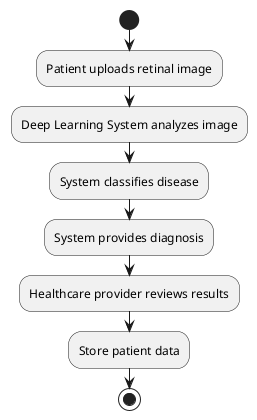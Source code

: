 @startuml Retinal Disease Detection Workflow

start

:Patient uploads retinal image;

:Deep Learning System analyzes image;

:System classifies disease;

:System provides diagnosis;

:Healthcare provider reviews results;

:Store patient data;

stop

@enduml 
